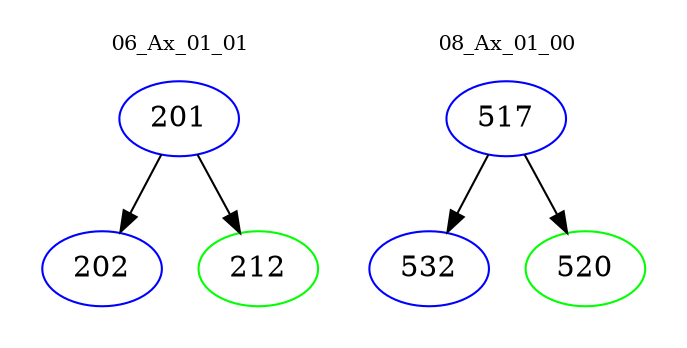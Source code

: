 digraph{
subgraph cluster_0 {
color = white
label = "06_Ax_01_01";
fontsize=10;
T0_201 [label="201", color="blue"]
T0_201 -> T0_202 [color="black"]
T0_202 [label="202", color="blue"]
T0_201 -> T0_212 [color="black"]
T0_212 [label="212", color="green"]
}
subgraph cluster_1 {
color = white
label = "08_Ax_01_00";
fontsize=10;
T1_517 [label="517", color="blue"]
T1_517 -> T1_532 [color="black"]
T1_532 [label="532", color="blue"]
T1_517 -> T1_520 [color="black"]
T1_520 [label="520", color="green"]
}
}
